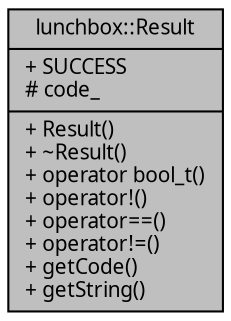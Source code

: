 digraph "lunchbox::Result"
{
  edge [fontname="Sans",fontsize="10",labelfontname="Sans",labelfontsize="10"];
  node [fontname="Sans",fontsize="10",shape=record];
  Node1 [label="{lunchbox::Result\n|+ SUCCESS\l# code_\l|+ Result()\l+ ~Result()\l+ operator bool_t()\l+ operator!()\l+ operator==()\l+ operator!=()\l+ getCode()\l+ getString()\l}",height=0.2,width=0.4,color="black", fillcolor="grey75", style="filled" fontcolor="black"];
}
